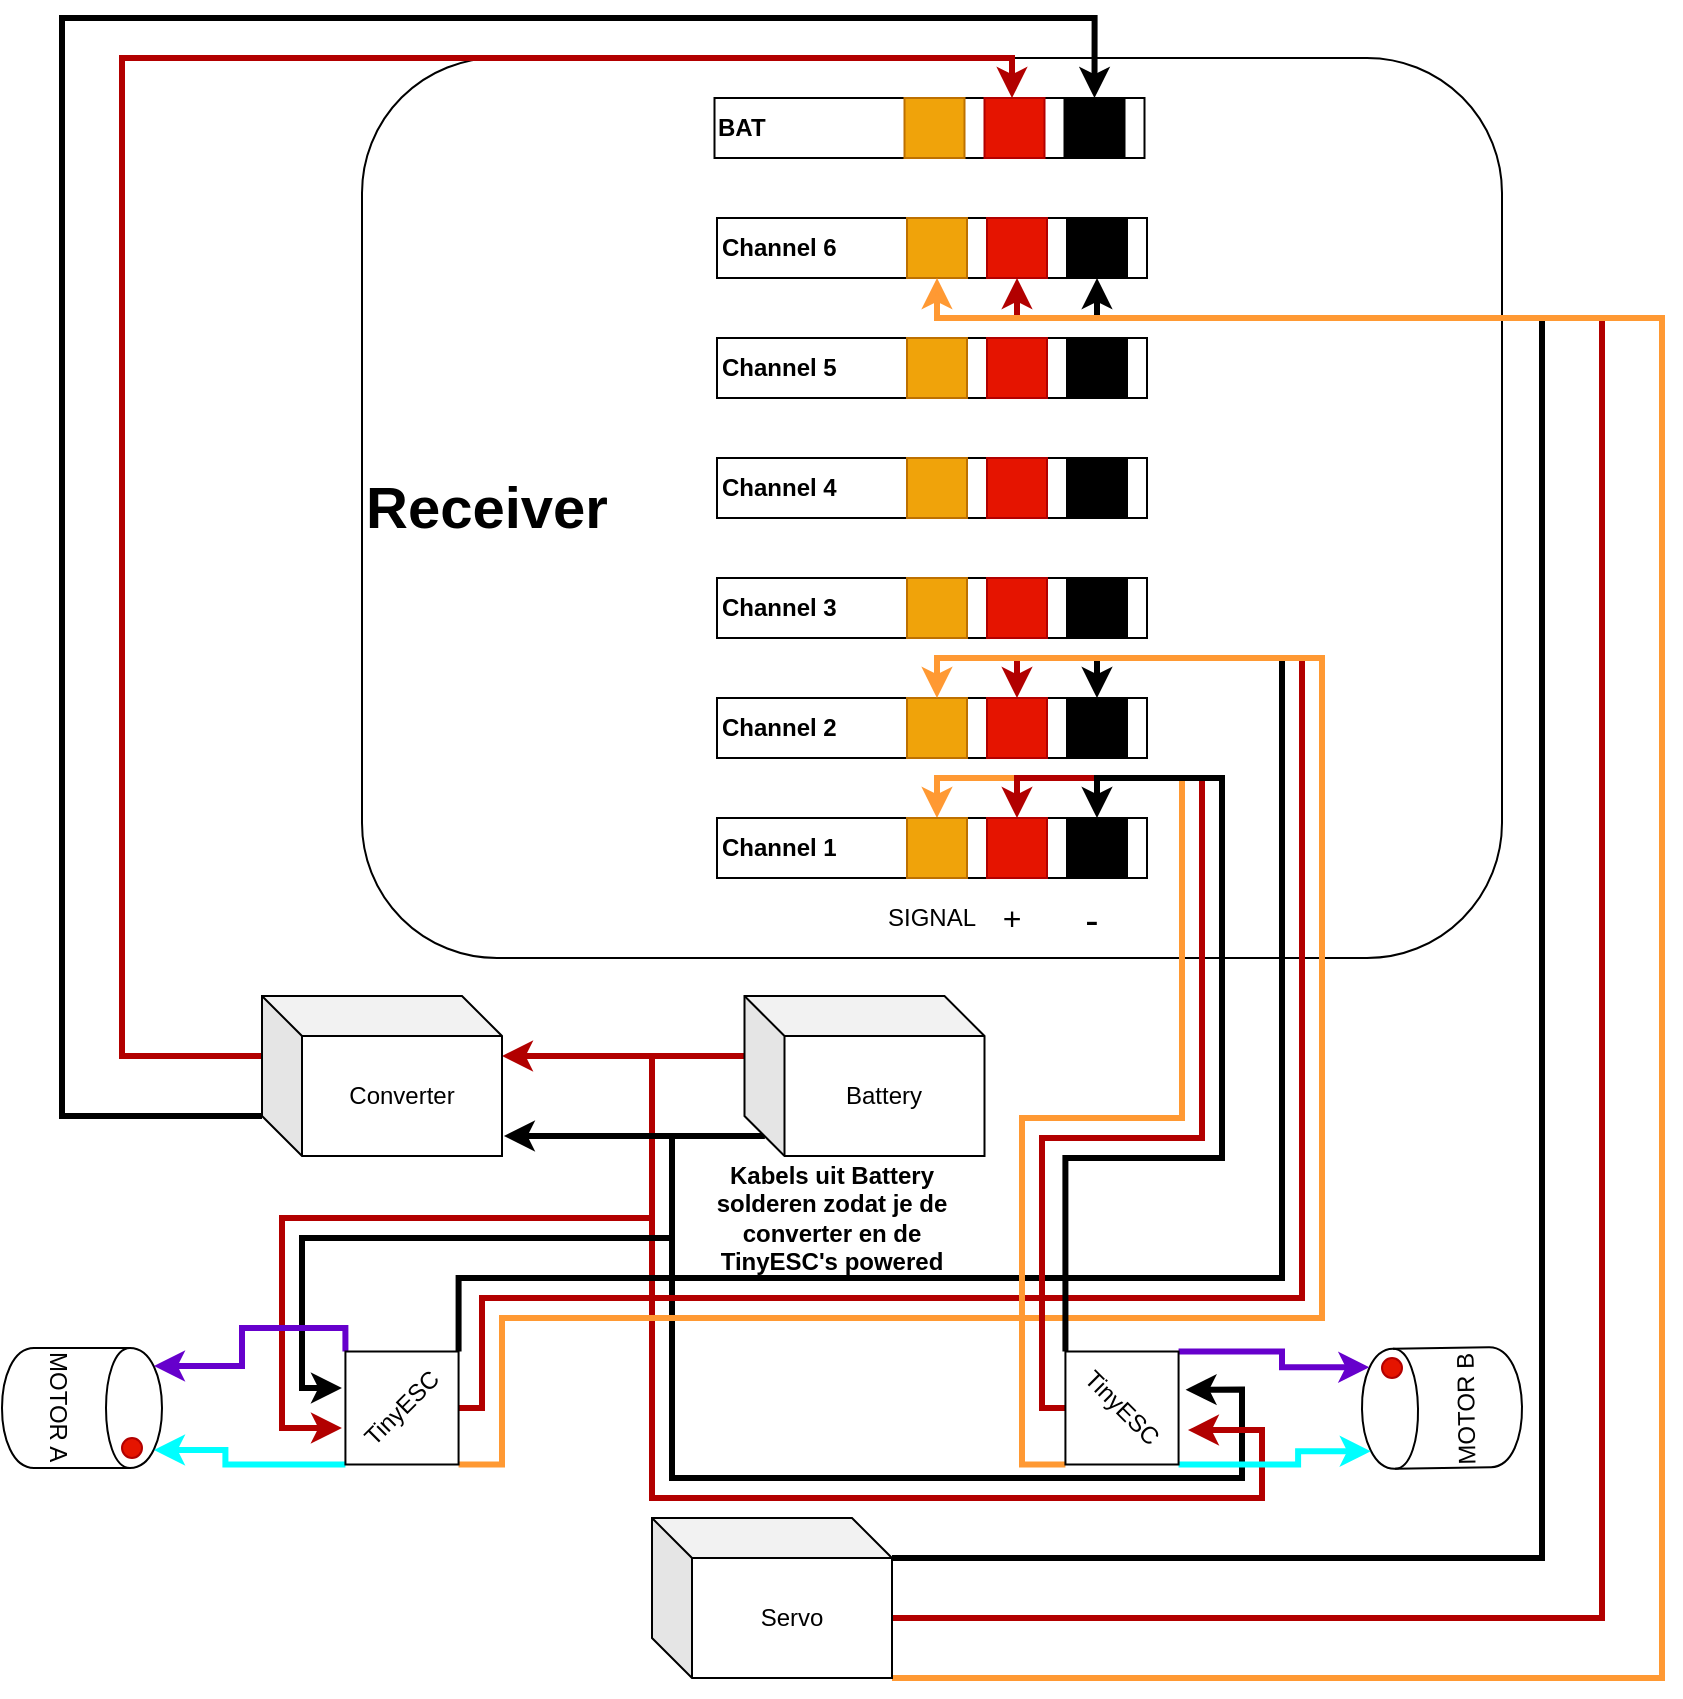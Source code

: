 <mxfile version="13.0.3" type="device"><diagram id="0JlfvzL19xDhaNw8EEh4" name="Page-1"><mxGraphModel dx="1350" dy="816" grid="1" gridSize="10" guides="1" tooltips="1" connect="1" arrows="1" fold="1" page="1" pageScale="1" pageWidth="1654" pageHeight="1169" math="0" shadow="0"><root><mxCell id="0"/><mxCell id="1" parent="0"/><mxCell id="Dr7QOJHA2Uk_jYC_uqG9-1" value="&lt;font style=&quot;font-size: 29px&quot;&gt;&lt;b&gt;Receiver&lt;/b&gt;&lt;/font&gt;" style="rounded=1;whiteSpace=wrap;html=1;align=left;" vertex="1" parent="1"><mxGeometry x="450" y="70" width="570" height="450" as="geometry"/></mxCell><mxCell id="Dr7QOJHA2Uk_jYC_uqG9-2" value="&lt;b&gt;BAT&lt;/b&gt;" style="rounded=0;whiteSpace=wrap;html=1;align=left;" vertex="1" parent="1"><mxGeometry x="626.25" y="90" width="215" height="30" as="geometry"/></mxCell><mxCell id="Dr7QOJHA2Uk_jYC_uqG9-4" value="&lt;b&gt;Channel 6&lt;/b&gt;" style="rounded=0;whiteSpace=wrap;html=1;align=left;" vertex="1" parent="1"><mxGeometry x="627.5" y="150" width="215" height="30" as="geometry"/></mxCell><mxCell id="Dr7QOJHA2Uk_jYC_uqG9-5" value="&lt;b&gt;Channel 5&lt;/b&gt;" style="rounded=0;whiteSpace=wrap;html=1;align=left;" vertex="1" parent="1"><mxGeometry x="627.5" y="210" width="215" height="30" as="geometry"/></mxCell><mxCell id="Dr7QOJHA2Uk_jYC_uqG9-6" value="&lt;b&gt;Channel 4&lt;/b&gt;" style="rounded=0;whiteSpace=wrap;html=1;align=left;" vertex="1" parent="1"><mxGeometry x="627.5" y="270" width="215" height="30" as="geometry"/></mxCell><mxCell id="Dr7QOJHA2Uk_jYC_uqG9-7" value="&lt;b&gt;Channel 3&lt;/b&gt;" style="rounded=0;whiteSpace=wrap;html=1;align=left;" vertex="1" parent="1"><mxGeometry x="627.5" y="330" width="215" height="30" as="geometry"/></mxCell><mxCell id="Dr7QOJHA2Uk_jYC_uqG9-8" value="&lt;b&gt;Channel 2&lt;/b&gt;" style="rounded=0;whiteSpace=wrap;html=1;align=left;" vertex="1" parent="1"><mxGeometry x="627.5" y="390" width="215" height="30" as="geometry"/></mxCell><mxCell id="Dr7QOJHA2Uk_jYC_uqG9-10" value="" style="whiteSpace=wrap;html=1;aspect=fixed;rounded=0;align=left;fillColor=#f0a30a;strokeColor=#BD7000;fontColor=#ffffff;" vertex="1" parent="1"><mxGeometry x="721.25" y="90" width="30" height="30" as="geometry"/></mxCell><mxCell id="Dr7QOJHA2Uk_jYC_uqG9-11" value="" style="whiteSpace=wrap;html=1;aspect=fixed;rounded=0;align=left;fillColor=#e51400;strokeColor=#B20000;fontColor=#ffffff;" vertex="1" parent="1"><mxGeometry x="761.25" y="90" width="30" height="30" as="geometry"/></mxCell><mxCell id="Dr7QOJHA2Uk_jYC_uqG9-12" value="" style="whiteSpace=wrap;html=1;aspect=fixed;rounded=0;align=left;gradientColor=none;fillColor=#000000;" vertex="1" parent="1"><mxGeometry x="802.5" y="210" width="30" height="30" as="geometry"/></mxCell><mxCell id="Dr7QOJHA2Uk_jYC_uqG9-13" value="" style="whiteSpace=wrap;html=1;aspect=fixed;rounded=0;align=left;fillColor=#000000;" vertex="1" parent="1"><mxGeometry x="802.5" y="270" width="30" height="30" as="geometry"/></mxCell><mxCell id="Dr7QOJHA2Uk_jYC_uqG9-14" value="" style="whiteSpace=wrap;html=1;aspect=fixed;rounded=0;align=left;fillColor=#e51400;strokeColor=#B20000;fontColor=#ffffff;" vertex="1" parent="1"><mxGeometry x="762.5" y="150" width="30" height="30" as="geometry"/></mxCell><mxCell id="Dr7QOJHA2Uk_jYC_uqG9-15" value="" style="whiteSpace=wrap;html=1;aspect=fixed;rounded=0;align=left;fillColor=#000000;" vertex="1" parent="1"><mxGeometry x="801.25" y="90" width="30" height="30" as="geometry"/></mxCell><mxCell id="Dr7QOJHA2Uk_jYC_uqG9-16" value="" style="whiteSpace=wrap;html=1;aspect=fixed;rounded=0;align=left;fillColor=#000000;" vertex="1" parent="1"><mxGeometry x="802.5" y="150" width="30" height="30" as="geometry"/></mxCell><mxCell id="Dr7QOJHA2Uk_jYC_uqG9-17" value="" style="whiteSpace=wrap;html=1;aspect=fixed;rounded=0;align=left;fillColor=#e51400;strokeColor=#B20000;fontColor=#ffffff;" vertex="1" parent="1"><mxGeometry x="762.5" y="210" width="30" height="30" as="geometry"/></mxCell><mxCell id="Dr7QOJHA2Uk_jYC_uqG9-18" value="" style="whiteSpace=wrap;html=1;aspect=fixed;rounded=0;align=left;fillColor=#e51400;strokeColor=#B20000;fontColor=#ffffff;" vertex="1" parent="1"><mxGeometry x="762.5" y="270" width="30" height="30" as="geometry"/></mxCell><mxCell id="Dr7QOJHA2Uk_jYC_uqG9-19" value="" style="whiteSpace=wrap;html=1;aspect=fixed;rounded=0;align=left;fillColor=#e51400;strokeColor=#B20000;fontColor=#ffffff;" vertex="1" parent="1"><mxGeometry x="762.5" y="330" width="30" height="30" as="geometry"/></mxCell><mxCell id="Dr7QOJHA2Uk_jYC_uqG9-20" value="" style="whiteSpace=wrap;html=1;aspect=fixed;rounded=0;align=left;fillColor=#e51400;strokeColor=#B20000;fontColor=#ffffff;" vertex="1" parent="1"><mxGeometry x="762.5" y="390" width="30" height="30" as="geometry"/></mxCell><mxCell id="Dr7QOJHA2Uk_jYC_uqG9-22" value="" style="whiteSpace=wrap;html=1;aspect=fixed;rounded=0;align=left;fillColor=#f0a30a;strokeColor=#BD7000;fontColor=#ffffff;" vertex="1" parent="1"><mxGeometry x="722.5" y="150" width="30" height="30" as="geometry"/></mxCell><mxCell id="Dr7QOJHA2Uk_jYC_uqG9-23" value="" style="whiteSpace=wrap;html=1;aspect=fixed;rounded=0;align=left;fillColor=#f0a30a;strokeColor=#BD7000;fontColor=#ffffff;" vertex="1" parent="1"><mxGeometry x="722.5" y="210" width="30" height="30" as="geometry"/></mxCell><mxCell id="Dr7QOJHA2Uk_jYC_uqG9-24" value="" style="whiteSpace=wrap;html=1;aspect=fixed;rounded=0;align=left;fillColor=#f0a30a;strokeColor=#BD7000;fontColor=#ffffff;" vertex="1" parent="1"><mxGeometry x="722.5" y="270" width="30" height="30" as="geometry"/></mxCell><mxCell id="Dr7QOJHA2Uk_jYC_uqG9-25" value="" style="whiteSpace=wrap;html=1;aspect=fixed;rounded=0;align=left;fillColor=#f0a30a;strokeColor=#BD7000;fontColor=#ffffff;" vertex="1" parent="1"><mxGeometry x="722.5" y="330" width="30" height="30" as="geometry"/></mxCell><mxCell id="Dr7QOJHA2Uk_jYC_uqG9-26" value="" style="whiteSpace=wrap;html=1;aspect=fixed;rounded=0;align=left;fillColor=#f0a30a;strokeColor=#BD7000;fontColor=#ffffff;" vertex="1" parent="1"><mxGeometry x="722.5" y="390" width="30" height="30" as="geometry"/></mxCell><mxCell id="Dr7QOJHA2Uk_jYC_uqG9-36" value="" style="whiteSpace=wrap;html=1;aspect=fixed;rounded=0;align=left;fillColor=#000000;" vertex="1" parent="1"><mxGeometry x="802.5" y="390" width="30" height="30" as="geometry"/></mxCell><mxCell id="Dr7QOJHA2Uk_jYC_uqG9-37" value="" style="whiteSpace=wrap;html=1;aspect=fixed;rounded=0;align=left;fillColor=#000000;" vertex="1" parent="1"><mxGeometry x="802.5" y="330" width="30" height="30" as="geometry"/></mxCell><mxCell id="Dr7QOJHA2Uk_jYC_uqG9-39" value="SIGNAL" style="text;html=1;strokeColor=none;fillColor=none;align=center;verticalAlign=middle;whiteSpace=wrap;rounded=0;" vertex="1" parent="1"><mxGeometry x="715" y="490" width="40" height="20" as="geometry"/></mxCell><mxCell id="Dr7QOJHA2Uk_jYC_uqG9-41" value="&lt;font style=&quot;font-size: 16px&quot;&gt;+&lt;/font&gt;" style="text;html=1;strokeColor=none;fillColor=none;align=center;verticalAlign=middle;whiteSpace=wrap;rounded=0;" vertex="1" parent="1"><mxGeometry x="755" y="490" width="40" height="20" as="geometry"/></mxCell><mxCell id="Dr7QOJHA2Uk_jYC_uqG9-42" value="&lt;font style=&quot;font-size: 20px&quot;&gt;-&lt;/font&gt;" style="text;html=1;strokeColor=none;fillColor=none;align=center;verticalAlign=middle;whiteSpace=wrap;rounded=0;" vertex="1" parent="1"><mxGeometry x="795" y="490" width="40" height="20" as="geometry"/></mxCell><mxCell id="Dr7QOJHA2Uk_jYC_uqG9-43" value="MOTOR A" style="shape=cylinder;whiteSpace=wrap;html=1;boundedLbl=1;backgroundOutline=1;rounded=0;fillColor=#FFFFFF;gradientColor=none;align=left;rotation=90;" vertex="1" parent="1"><mxGeometry x="280" y="705" width="60" height="80" as="geometry"/></mxCell><mxCell id="Dr7QOJHA2Uk_jYC_uqG9-44" value="MOTOR B" style="shape=cylinder;whiteSpace=wrap;html=1;boundedLbl=1;backgroundOutline=1;rounded=0;fillColor=#FFFFFF;gradientColor=none;align=left;rotation=-91;" vertex="1" parent="1"><mxGeometry x="960" y="705" width="60" height="80" as="geometry"/></mxCell><mxCell id="Dr7QOJHA2Uk_jYC_uqG9-74" style="edgeStyle=orthogonalEdgeStyle;rounded=0;orthogonalLoop=1;jettySize=auto;html=1;exitX=0;exitY=0;exitDx=120;exitDy=20;exitPerimeter=0;entryX=0.5;entryY=1;entryDx=0;entryDy=0;strokeColor=#000000;strokeWidth=3;" edge="1" parent="1" source="Dr7QOJHA2Uk_jYC_uqG9-45" target="Dr7QOJHA2Uk_jYC_uqG9-16"><mxGeometry relative="1" as="geometry"><Array as="points"><mxPoint x="1040" y="820"/><mxPoint x="1040" y="200"/><mxPoint x="818" y="200"/></Array></mxGeometry></mxCell><mxCell id="Dr7QOJHA2Uk_jYC_uqG9-75" style="edgeStyle=orthogonalEdgeStyle;rounded=0;orthogonalLoop=1;jettySize=auto;html=1;exitX=0;exitY=0;exitDx=120;exitDy=50;exitPerimeter=0;entryX=0.5;entryY=1;entryDx=0;entryDy=0;strokeColor=#B20000;strokeWidth=3;fillColor=#e51400;" edge="1" parent="1" source="Dr7QOJHA2Uk_jYC_uqG9-45" target="Dr7QOJHA2Uk_jYC_uqG9-14"><mxGeometry relative="1" as="geometry"><Array as="points"><mxPoint x="1070" y="850"/><mxPoint x="1070" y="200"/><mxPoint x="778" y="200"/></Array></mxGeometry></mxCell><mxCell id="Dr7QOJHA2Uk_jYC_uqG9-76" style="edgeStyle=orthogonalEdgeStyle;rounded=0;orthogonalLoop=1;jettySize=auto;html=1;exitX=1;exitY=1;exitDx=0;exitDy=0;exitPerimeter=0;entryX=0.5;entryY=1;entryDx=0;entryDy=0;strokeColor=#FF9933;strokeWidth=3;fillColor=#f0a30a;" edge="1" parent="1" source="Dr7QOJHA2Uk_jYC_uqG9-45" target="Dr7QOJHA2Uk_jYC_uqG9-22"><mxGeometry relative="1" as="geometry"><Array as="points"><mxPoint x="1100" y="880"/><mxPoint x="1100" y="200"/><mxPoint x="738" y="200"/></Array></mxGeometry></mxCell><mxCell id="Dr7QOJHA2Uk_jYC_uqG9-45" value="Servo" style="shape=cube;whiteSpace=wrap;html=1;boundedLbl=1;backgroundOutline=1;darkOpacity=0.05;darkOpacity2=0.1;rounded=0;fillColor=#FFFFFF;gradientColor=none;align=center;" vertex="1" parent="1"><mxGeometry x="595" y="800" width="120" height="80" as="geometry"/></mxCell><mxCell id="Dr7QOJHA2Uk_jYC_uqG9-61" style="edgeStyle=orthogonalEdgeStyle;rounded=0;orthogonalLoop=1;jettySize=auto;html=1;exitX=0;exitY=0;exitDx=10;exitDy=70;exitPerimeter=0;entryX=0.7;entryY=0.138;entryDx=0;entryDy=0;entryPerimeter=0;strokeColor=#000000;strokeWidth=3;" edge="1" parent="1" source="Dr7QOJHA2Uk_jYC_uqG9-46" target="Dr7QOJHA2Uk_jYC_uqG9-49"><mxGeometry relative="1" as="geometry"><Array as="points"><mxPoint x="605" y="780"/><mxPoint x="890" y="780"/><mxPoint x="890" y="736"/></Array></mxGeometry></mxCell><mxCell id="Dr7QOJHA2Uk_jYC_uqG9-64" style="edgeStyle=orthogonalEdgeStyle;rounded=0;orthogonalLoop=1;jettySize=auto;html=1;exitX=0;exitY=0;exitDx=0;exitDy=30;exitPerimeter=0;strokeColor=#B20000;strokeWidth=3;fillColor=#e51400;entryX=0.889;entryY=0.306;entryDx=0;entryDy=0;entryPerimeter=0;" edge="1" parent="1" source="Dr7QOJHA2Uk_jYC_uqG9-46" target="Dr7QOJHA2Uk_jYC_uqG9-49"><mxGeometry relative="1" as="geometry"><mxPoint x="900" y="765" as="targetPoint"/><Array as="points"><mxPoint x="595" y="790"/><mxPoint x="900" y="790"/><mxPoint x="900" y="756"/></Array></mxGeometry></mxCell><mxCell id="Dr7QOJHA2Uk_jYC_uqG9-65" style="edgeStyle=orthogonalEdgeStyle;rounded=0;orthogonalLoop=1;jettySize=auto;html=1;exitX=0;exitY=0;exitDx=0;exitDy=30;exitPerimeter=0;strokeColor=#B20000;strokeWidth=3;fillColor=#e51400;entryX=0.146;entryY=0.323;entryDx=0;entryDy=0;entryPerimeter=0;" edge="1" parent="1" source="Dr7QOJHA2Uk_jYC_uqG9-46" target="Dr7QOJHA2Uk_jYC_uqG9-48"><mxGeometry relative="1" as="geometry"><mxPoint x="410" y="755" as="targetPoint"/><Array as="points"><mxPoint x="595" y="650"/><mxPoint x="410" y="650"/><mxPoint x="410" y="755"/></Array></mxGeometry></mxCell><mxCell id="Dr7QOJHA2Uk_jYC_uqG9-66" style="edgeStyle=orthogonalEdgeStyle;rounded=0;orthogonalLoop=1;jettySize=auto;html=1;exitX=0;exitY=0;exitDx=10;exitDy=70;exitPerimeter=0;strokeColor=#000000;strokeWidth=3;entryX=0.323;entryY=0.146;entryDx=0;entryDy=0;entryPerimeter=0;" edge="1" parent="1" source="Dr7QOJHA2Uk_jYC_uqG9-46" target="Dr7QOJHA2Uk_jYC_uqG9-48"><mxGeometry relative="1" as="geometry"><mxPoint x="420" y="745" as="targetPoint"/><Array as="points"><mxPoint x="605" y="660"/><mxPoint x="420" y="660"/><mxPoint x="420" y="735"/></Array></mxGeometry></mxCell><mxCell id="Dr7QOJHA2Uk_jYC_uqG9-85" style="edgeStyle=orthogonalEdgeStyle;rounded=0;orthogonalLoop=1;jettySize=auto;html=1;exitX=0;exitY=0;exitDx=0;exitDy=30;exitPerimeter=0;entryX=1;entryY=0.375;entryDx=0;entryDy=0;entryPerimeter=0;strokeColor=#B20000;strokeWidth=3;fillColor=#e51400;" edge="1" parent="1" source="Dr7QOJHA2Uk_jYC_uqG9-46" target="Dr7QOJHA2Uk_jYC_uqG9-47"><mxGeometry relative="1" as="geometry"/></mxCell><mxCell id="Dr7QOJHA2Uk_jYC_uqG9-86" style="edgeStyle=orthogonalEdgeStyle;rounded=0;orthogonalLoop=1;jettySize=auto;html=1;exitX=0;exitY=0;exitDx=10;exitDy=70;exitPerimeter=0;entryX=1.008;entryY=0.875;entryDx=0;entryDy=0;entryPerimeter=0;strokeColor=#000000;strokeWidth=3;" edge="1" parent="1" source="Dr7QOJHA2Uk_jYC_uqG9-46" target="Dr7QOJHA2Uk_jYC_uqG9-47"><mxGeometry relative="1" as="geometry"/></mxCell><mxCell id="Dr7QOJHA2Uk_jYC_uqG9-46" value="Battery" style="shape=cube;whiteSpace=wrap;html=1;boundedLbl=1;backgroundOutline=1;darkOpacity=0.05;darkOpacity2=0.1;rounded=0;fillColor=#FFFFFF;gradientColor=none;align=center;" vertex="1" parent="1"><mxGeometry x="641.25" y="539" width="120" height="80" as="geometry"/></mxCell><mxCell id="Dr7QOJHA2Uk_jYC_uqG9-53" style="edgeStyle=orthogonalEdgeStyle;rounded=0;orthogonalLoop=1;jettySize=auto;html=1;exitX=0;exitY=0;exitDx=0;exitDy=30;exitPerimeter=0;fillColor=#e51400;strokeColor=#B20000;strokeWidth=3;" edge="1" parent="1" source="Dr7QOJHA2Uk_jYC_uqG9-47" target="Dr7QOJHA2Uk_jYC_uqG9-11"><mxGeometry relative="1" as="geometry"><mxPoint x="780" y="205" as="targetPoint"/><Array as="points"><mxPoint x="330" y="569"/><mxPoint x="330" y="70"/><mxPoint x="775" y="70"/></Array></mxGeometry></mxCell><mxCell id="Dr7QOJHA2Uk_jYC_uqG9-68" style="edgeStyle=orthogonalEdgeStyle;rounded=0;orthogonalLoop=1;jettySize=auto;html=1;exitX=0;exitY=0;exitDx=0;exitDy=60;exitPerimeter=0;strokeColor=#000000;strokeWidth=3;entryX=0.5;entryY=0;entryDx=0;entryDy=0;" edge="1" parent="1" source="Dr7QOJHA2Uk_jYC_uqG9-47" target="Dr7QOJHA2Uk_jYC_uqG9-15"><mxGeometry relative="1" as="geometry"><mxPoint x="290" y="40" as="targetPoint"/><Array as="points"><mxPoint x="300" y="599"/><mxPoint x="300" y="50"/><mxPoint x="816" y="50"/></Array></mxGeometry></mxCell><mxCell id="Dr7QOJHA2Uk_jYC_uqG9-47" value="Converter" style="shape=cube;whiteSpace=wrap;html=1;boundedLbl=1;backgroundOutline=1;darkOpacity=0.05;darkOpacity2=0.1;rounded=0;fillColor=#FFFFFF;gradientColor=none;align=center;" vertex="1" parent="1"><mxGeometry x="400" y="539" width="120" height="80" as="geometry"/></mxCell><mxCell id="Dr7QOJHA2Uk_jYC_uqG9-56" style="edgeStyle=orthogonalEdgeStyle;rounded=0;orthogonalLoop=1;jettySize=auto;html=1;exitX=0.5;exitY=0;exitDx=0;exitDy=0;entryX=0.15;entryY=0.05;entryDx=0;entryDy=0;entryPerimeter=0;strokeColor=#6600CC;strokeWidth=3;" edge="1" parent="1" source="Dr7QOJHA2Uk_jYC_uqG9-48" target="Dr7QOJHA2Uk_jYC_uqG9-43"><mxGeometry relative="1" as="geometry"><Array as="points"><mxPoint x="390" y="705"/><mxPoint x="390" y="724"/></Array></mxGeometry></mxCell><mxCell id="Dr7QOJHA2Uk_jYC_uqG9-57" style="edgeStyle=orthogonalEdgeStyle;rounded=0;orthogonalLoop=1;jettySize=auto;html=1;exitX=0;exitY=0.5;exitDx=0;exitDy=0;entryX=0.85;entryY=0.05;entryDx=0;entryDy=0;entryPerimeter=0;strokeColor=#00FFFF;strokeWidth=3;fillColor=#76608a;" edge="1" parent="1" source="Dr7QOJHA2Uk_jYC_uqG9-48" target="Dr7QOJHA2Uk_jYC_uqG9-43"><mxGeometry relative="1" as="geometry"/></mxCell><mxCell id="Dr7QOJHA2Uk_jYC_uqG9-81" style="edgeStyle=orthogonalEdgeStyle;rounded=0;orthogonalLoop=1;jettySize=auto;html=1;exitX=1;exitY=0.5;exitDx=0;exitDy=0;entryX=0.5;entryY=0;entryDx=0;entryDy=0;strokeColor=#000000;strokeWidth=3;" edge="1" parent="1" source="Dr7QOJHA2Uk_jYC_uqG9-48" target="Dr7QOJHA2Uk_jYC_uqG9-36"><mxGeometry relative="1" as="geometry"><Array as="points"><mxPoint x="498" y="680"/><mxPoint x="910" y="680"/><mxPoint x="910" y="370"/><mxPoint x="818" y="370"/></Array></mxGeometry></mxCell><mxCell id="Dr7QOJHA2Uk_jYC_uqG9-82" style="edgeStyle=orthogonalEdgeStyle;rounded=0;orthogonalLoop=1;jettySize=auto;html=1;exitX=1;exitY=1;exitDx=0;exitDy=0;entryX=0.5;entryY=0;entryDx=0;entryDy=0;strokeColor=#B20000;strokeWidth=3;fillColor=#e51400;" edge="1" parent="1" source="Dr7QOJHA2Uk_jYC_uqG9-48" target="Dr7QOJHA2Uk_jYC_uqG9-20"><mxGeometry relative="1" as="geometry"><Array as="points"><mxPoint x="510" y="745"/><mxPoint x="510" y="690"/><mxPoint x="920" y="690"/><mxPoint x="920" y="370"/><mxPoint x="778" y="370"/></Array></mxGeometry></mxCell><mxCell id="Dr7QOJHA2Uk_jYC_uqG9-83" style="edgeStyle=orthogonalEdgeStyle;rounded=0;orthogonalLoop=1;jettySize=auto;html=1;exitX=0.5;exitY=1;exitDx=0;exitDy=0;entryX=0.5;entryY=0;entryDx=0;entryDy=0;strokeColor=#FF9933;strokeWidth=3;" edge="1" parent="1" source="Dr7QOJHA2Uk_jYC_uqG9-48" target="Dr7QOJHA2Uk_jYC_uqG9-26"><mxGeometry relative="1" as="geometry"><Array as="points"><mxPoint x="520" y="773"/><mxPoint x="520" y="700"/><mxPoint x="930" y="700"/><mxPoint x="930" y="370"/><mxPoint x="738" y="370"/></Array></mxGeometry></mxCell><mxCell id="Dr7QOJHA2Uk_jYC_uqG9-48" value="TinyESC" style="rhombus;whiteSpace=wrap;html=1;rounded=0;fillColor=#FFFFFF;gradientColor=none;align=center;rotation=-45;" vertex="1" parent="1"><mxGeometry x="430" y="705" width="80" height="80" as="geometry"/></mxCell><mxCell id="Dr7QOJHA2Uk_jYC_uqG9-58" style="edgeStyle=orthogonalEdgeStyle;rounded=0;orthogonalLoop=1;jettySize=auto;html=1;exitX=0.5;exitY=0;exitDx=0;exitDy=0;entryX=0.85;entryY=0.05;entryDx=0;entryDy=0;entryPerimeter=0;strokeColor=#6600CC;strokeWidth=3;" edge="1" parent="1" source="Dr7QOJHA2Uk_jYC_uqG9-49" target="Dr7QOJHA2Uk_jYC_uqG9-44"><mxGeometry relative="1" as="geometry"><Array as="points"><mxPoint x="910" y="717"/><mxPoint x="910" y="725"/></Array></mxGeometry></mxCell><mxCell id="Dr7QOJHA2Uk_jYC_uqG9-59" style="edgeStyle=orthogonalEdgeStyle;rounded=0;orthogonalLoop=1;jettySize=auto;html=1;exitX=1;exitY=0.5;exitDx=0;exitDy=0;entryX=0.15;entryY=0.05;entryDx=0;entryDy=0;entryPerimeter=0;strokeColor=#00FFFF;strokeWidth=3;" edge="1" parent="1" source="Dr7QOJHA2Uk_jYC_uqG9-49" target="Dr7QOJHA2Uk_jYC_uqG9-44"><mxGeometry relative="1" as="geometry"/></mxCell><mxCell id="Dr7QOJHA2Uk_jYC_uqG9-77" style="edgeStyle=orthogonalEdgeStyle;rounded=0;orthogonalLoop=1;jettySize=auto;html=1;exitX=0.5;exitY=1;exitDx=0;exitDy=0;entryX=0.5;entryY=0;entryDx=0;entryDy=0;strokeColor=#FF9933;strokeWidth=3;" edge="1" parent="1" source="Dr7QOJHA2Uk_jYC_uqG9-49" target="Dr7QOJHA2Uk_jYC_uqG9-70"><mxGeometry relative="1" as="geometry"><Array as="points"><mxPoint x="780" y="773"/><mxPoint x="780" y="600"/><mxPoint x="860" y="600"/><mxPoint x="860" y="430"/><mxPoint x="738" y="430"/></Array></mxGeometry></mxCell><mxCell id="Dr7QOJHA2Uk_jYC_uqG9-78" style="edgeStyle=orthogonalEdgeStyle;rounded=0;orthogonalLoop=1;jettySize=auto;html=1;exitX=0;exitY=1;exitDx=0;exitDy=0;entryX=0.5;entryY=0;entryDx=0;entryDy=0;strokeColor=#B20000;strokeWidth=3;fillColor=#e51400;" edge="1" parent="1" source="Dr7QOJHA2Uk_jYC_uqG9-49" target="Dr7QOJHA2Uk_jYC_uqG9-71"><mxGeometry relative="1" as="geometry"><Array as="points"><mxPoint x="790" y="745"/><mxPoint x="790" y="610"/><mxPoint x="870" y="610"/><mxPoint x="870" y="430"/><mxPoint x="778" y="430"/></Array></mxGeometry></mxCell><mxCell id="Dr7QOJHA2Uk_jYC_uqG9-79" style="edgeStyle=orthogonalEdgeStyle;rounded=0;orthogonalLoop=1;jettySize=auto;html=1;exitX=0;exitY=0.5;exitDx=0;exitDy=0;entryX=0.5;entryY=0;entryDx=0;entryDy=0;strokeColor=#000000;strokeWidth=3;" edge="1" parent="1" source="Dr7QOJHA2Uk_jYC_uqG9-49" target="Dr7QOJHA2Uk_jYC_uqG9-72"><mxGeometry relative="1" as="geometry"><Array as="points"><mxPoint x="802" y="620"/><mxPoint x="880" y="620"/><mxPoint x="880" y="430"/><mxPoint x="818" y="430"/></Array></mxGeometry></mxCell><mxCell id="Dr7QOJHA2Uk_jYC_uqG9-49" value="TinyESC" style="rhombus;whiteSpace=wrap;html=1;rounded=0;fillColor=#FFFFFF;gradientColor=none;align=center;rotation=45;" vertex="1" parent="1"><mxGeometry x="790" y="705" width="80" height="80" as="geometry"/></mxCell><mxCell id="Dr7QOJHA2Uk_jYC_uqG9-69" value="&lt;b&gt;Channel 1&lt;/b&gt;" style="rounded=0;whiteSpace=wrap;html=1;align=left;" vertex="1" parent="1"><mxGeometry x="627.5" y="450" width="215" height="30" as="geometry"/></mxCell><mxCell id="Dr7QOJHA2Uk_jYC_uqG9-70" value="" style="whiteSpace=wrap;html=1;aspect=fixed;rounded=0;align=left;fillColor=#f0a30a;strokeColor=#BD7000;fontColor=#ffffff;" vertex="1" parent="1"><mxGeometry x="722.5" y="450" width="30" height="30" as="geometry"/></mxCell><mxCell id="Dr7QOJHA2Uk_jYC_uqG9-71" value="" style="whiteSpace=wrap;html=1;aspect=fixed;rounded=0;align=left;fillColor=#e51400;strokeColor=#B20000;fontColor=#ffffff;" vertex="1" parent="1"><mxGeometry x="762.5" y="450" width="30" height="30" as="geometry"/></mxCell><mxCell id="Dr7QOJHA2Uk_jYC_uqG9-72" value="" style="whiteSpace=wrap;html=1;aspect=fixed;rounded=0;align=left;fillColor=#000000;" vertex="1" parent="1"><mxGeometry x="802.5" y="450" width="30" height="30" as="geometry"/></mxCell><mxCell id="Dr7QOJHA2Uk_jYC_uqG9-87" value="" style="ellipse;whiteSpace=wrap;html=1;aspect=fixed;rounded=0;fillColor=#e51400;align=left;strokeColor=#B20000;fontColor=#ffffff;" vertex="1" parent="1"><mxGeometry x="330" y="760" width="10" height="10" as="geometry"/></mxCell><mxCell id="Dr7QOJHA2Uk_jYC_uqG9-89" value="" style="ellipse;whiteSpace=wrap;html=1;aspect=fixed;rounded=0;fillColor=#e51400;align=left;strokeColor=#B20000;fontColor=#ffffff;" vertex="1" parent="1"><mxGeometry x="960" y="720" width="10" height="10" as="geometry"/></mxCell><mxCell id="Dr7QOJHA2Uk_jYC_uqG9-90" value="&lt;b&gt;Kabels uit Battery solderen zodat je de converter en de TinyESC's powered&lt;/b&gt;" style="text;html=1;strokeColor=none;fillColor=none;align=center;verticalAlign=middle;whiteSpace=wrap;rounded=0;" vertex="1" parent="1"><mxGeometry x="610" y="640" width="150" height="20" as="geometry"/></mxCell></root></mxGraphModel></diagram></mxfile>